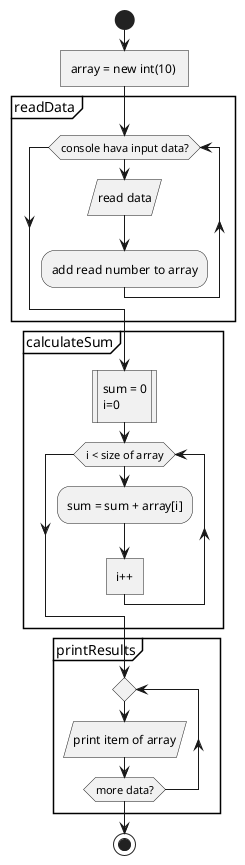 @startuml

start
:array = new int(10) ]

partition readData {
	while (console hava input data?)
		:read data/
		:add read number to array;
	endwhile
}

partition calculateSum {
	:sum = 0
	i=0|
	while(i < size of array)  
	:sum = sum + array[i];
	:i++]
	endwhile
}

partition printResults {
	repeat 
		:print item of array/
	repeat while (more data?)
}

stop
@enduml
